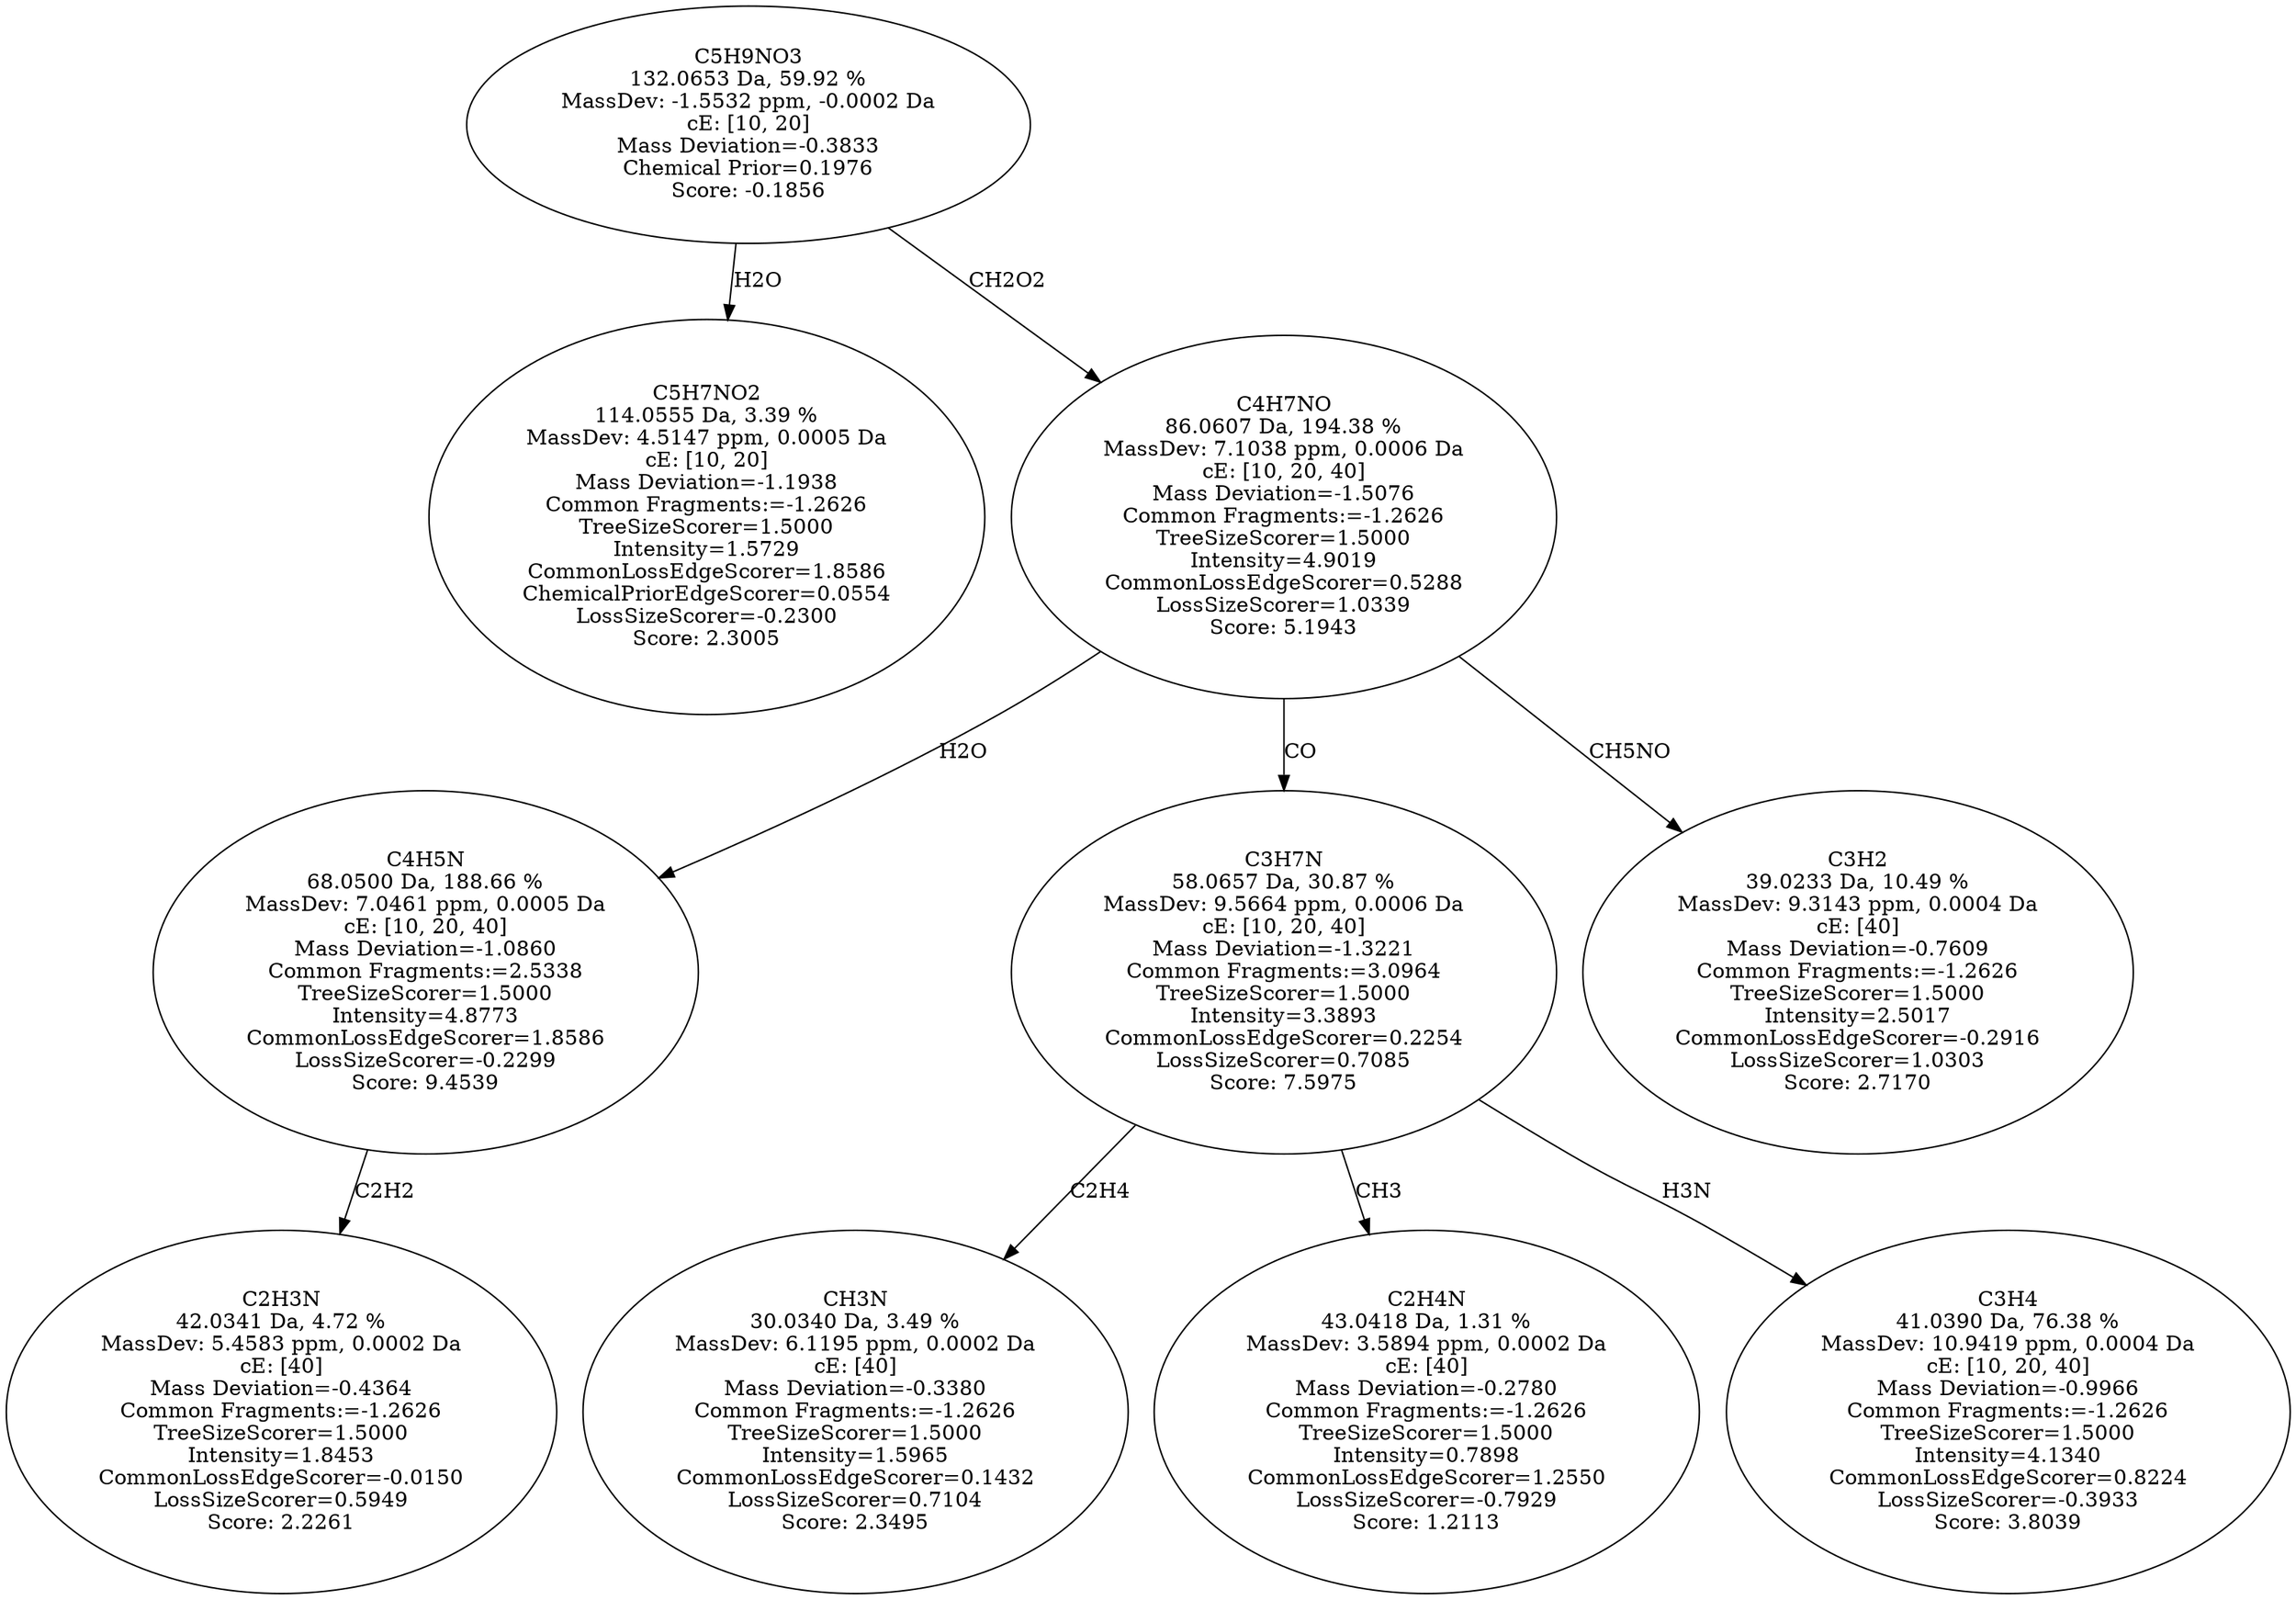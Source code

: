 strict digraph {
v1 [label="C5H7NO2\n114.0555 Da, 3.39 %\nMassDev: 4.5147 ppm, 0.0005 Da\ncE: [10, 20]\nMass Deviation=-1.1938\nCommon Fragments:=-1.2626\nTreeSizeScorer=1.5000\nIntensity=1.5729\nCommonLossEdgeScorer=1.8586\nChemicalPriorEdgeScorer=0.0554\nLossSizeScorer=-0.2300\nScore: 2.3005"];
v2 [label="C2H3N\n42.0341 Da, 4.72 %\nMassDev: 5.4583 ppm, 0.0002 Da\ncE: [40]\nMass Deviation=-0.4364\nCommon Fragments:=-1.2626\nTreeSizeScorer=1.5000\nIntensity=1.8453\nCommonLossEdgeScorer=-0.0150\nLossSizeScorer=0.5949\nScore: 2.2261"];
v3 [label="C4H5N\n68.0500 Da, 188.66 %\nMassDev: 7.0461 ppm, 0.0005 Da\ncE: [10, 20, 40]\nMass Deviation=-1.0860\nCommon Fragments:=2.5338\nTreeSizeScorer=1.5000\nIntensity=4.8773\nCommonLossEdgeScorer=1.8586\nLossSizeScorer=-0.2299\nScore: 9.4539"];
v4 [label="CH3N\n30.0340 Da, 3.49 %\nMassDev: 6.1195 ppm, 0.0002 Da\ncE: [40]\nMass Deviation=-0.3380\nCommon Fragments:=-1.2626\nTreeSizeScorer=1.5000\nIntensity=1.5965\nCommonLossEdgeScorer=0.1432\nLossSizeScorer=0.7104\nScore: 2.3495"];
v5 [label="C2H4N\n43.0418 Da, 1.31 %\nMassDev: 3.5894 ppm, 0.0002 Da\ncE: [40]\nMass Deviation=-0.2780\nCommon Fragments:=-1.2626\nTreeSizeScorer=1.5000\nIntensity=0.7898\nCommonLossEdgeScorer=1.2550\nLossSizeScorer=-0.7929\nScore: 1.2113"];
v6 [label="C3H4\n41.0390 Da, 76.38 %\nMassDev: 10.9419 ppm, 0.0004 Da\ncE: [10, 20, 40]\nMass Deviation=-0.9966\nCommon Fragments:=-1.2626\nTreeSizeScorer=1.5000\nIntensity=4.1340\nCommonLossEdgeScorer=0.8224\nLossSizeScorer=-0.3933\nScore: 3.8039"];
v7 [label="C3H7N\n58.0657 Da, 30.87 %\nMassDev: 9.5664 ppm, 0.0006 Da\ncE: [10, 20, 40]\nMass Deviation=-1.3221\nCommon Fragments:=3.0964\nTreeSizeScorer=1.5000\nIntensity=3.3893\nCommonLossEdgeScorer=0.2254\nLossSizeScorer=0.7085\nScore: 7.5975"];
v8 [label="C3H2\n39.0233 Da, 10.49 %\nMassDev: 9.3143 ppm, 0.0004 Da\ncE: [40]\nMass Deviation=-0.7609\nCommon Fragments:=-1.2626\nTreeSizeScorer=1.5000\nIntensity=2.5017\nCommonLossEdgeScorer=-0.2916\nLossSizeScorer=1.0303\nScore: 2.7170"];
v9 [label="C4H7NO\n86.0607 Da, 194.38 %\nMassDev: 7.1038 ppm, 0.0006 Da\ncE: [10, 20, 40]\nMass Deviation=-1.5076\nCommon Fragments:=-1.2626\nTreeSizeScorer=1.5000\nIntensity=4.9019\nCommonLossEdgeScorer=0.5288\nLossSizeScorer=1.0339\nScore: 5.1943"];
v10 [label="C5H9NO3\n132.0653 Da, 59.92 %\nMassDev: -1.5532 ppm, -0.0002 Da\ncE: [10, 20]\nMass Deviation=-0.3833\nChemical Prior=0.1976\nScore: -0.1856"];
v10 -> v1 [label="H2O"];
v3 -> v2 [label="C2H2"];
v9 -> v3 [label="H2O"];
v7 -> v4 [label="C2H4"];
v7 -> v5 [label="CH3"];
v7 -> v6 [label="H3N"];
v9 -> v7 [label="CO"];
v9 -> v8 [label="CH5NO"];
v10 -> v9 [label="CH2O2"];
}